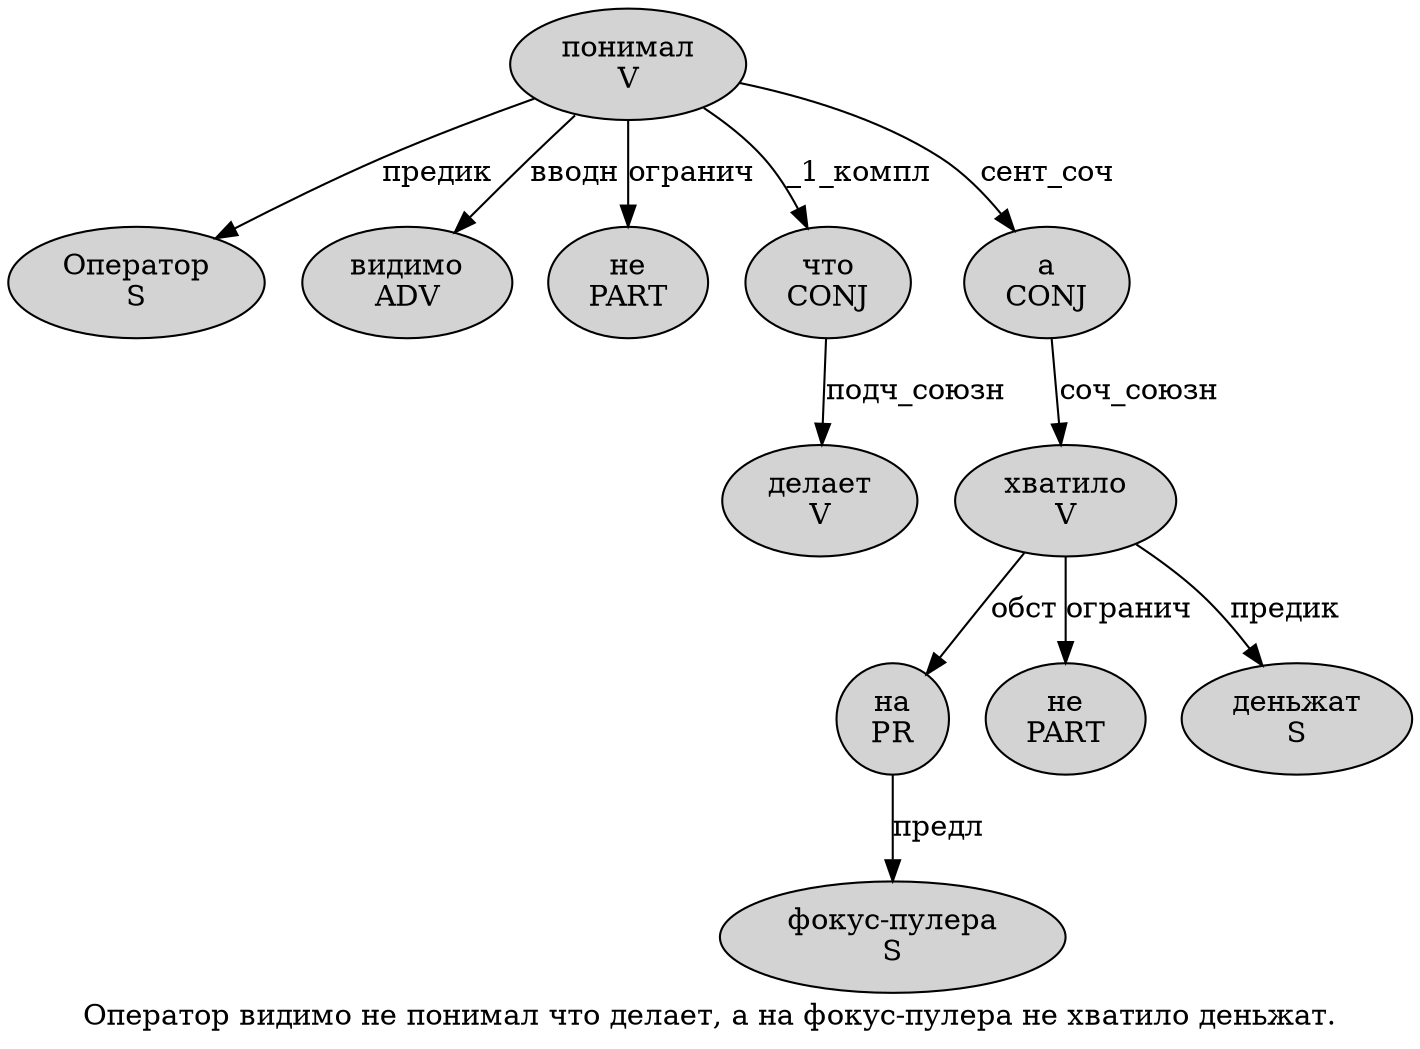 digraph SENTENCE_4257 {
	graph [label="Оператор видимо не понимал что делает, а на фокус-пулера не хватило деньжат."]
	node [style=filled]
		0 [label="Оператор
S" color="" fillcolor=lightgray penwidth=1 shape=ellipse]
		1 [label="видимо
ADV" color="" fillcolor=lightgray penwidth=1 shape=ellipse]
		2 [label="не
PART" color="" fillcolor=lightgray penwidth=1 shape=ellipse]
		3 [label="понимал
V" color="" fillcolor=lightgray penwidth=1 shape=ellipse]
		4 [label="что
CONJ" color="" fillcolor=lightgray penwidth=1 shape=ellipse]
		5 [label="делает
V" color="" fillcolor=lightgray penwidth=1 shape=ellipse]
		7 [label="а
CONJ" color="" fillcolor=lightgray penwidth=1 shape=ellipse]
		8 [label="на
PR" color="" fillcolor=lightgray penwidth=1 shape=ellipse]
		9 [label="фокус-пулера
S" color="" fillcolor=lightgray penwidth=1 shape=ellipse]
		10 [label="не
PART" color="" fillcolor=lightgray penwidth=1 shape=ellipse]
		11 [label="хватило
V" color="" fillcolor=lightgray penwidth=1 shape=ellipse]
		12 [label="деньжат
S" color="" fillcolor=lightgray penwidth=1 shape=ellipse]
			4 -> 5 [label="подч_союзн"]
			7 -> 11 [label="соч_союзн"]
			11 -> 8 [label="обст"]
			11 -> 10 [label="огранич"]
			11 -> 12 [label="предик"]
			3 -> 0 [label="предик"]
			3 -> 1 [label="вводн"]
			3 -> 2 [label="огранич"]
			3 -> 4 [label="_1_компл"]
			3 -> 7 [label="сент_соч"]
			8 -> 9 [label="предл"]
}